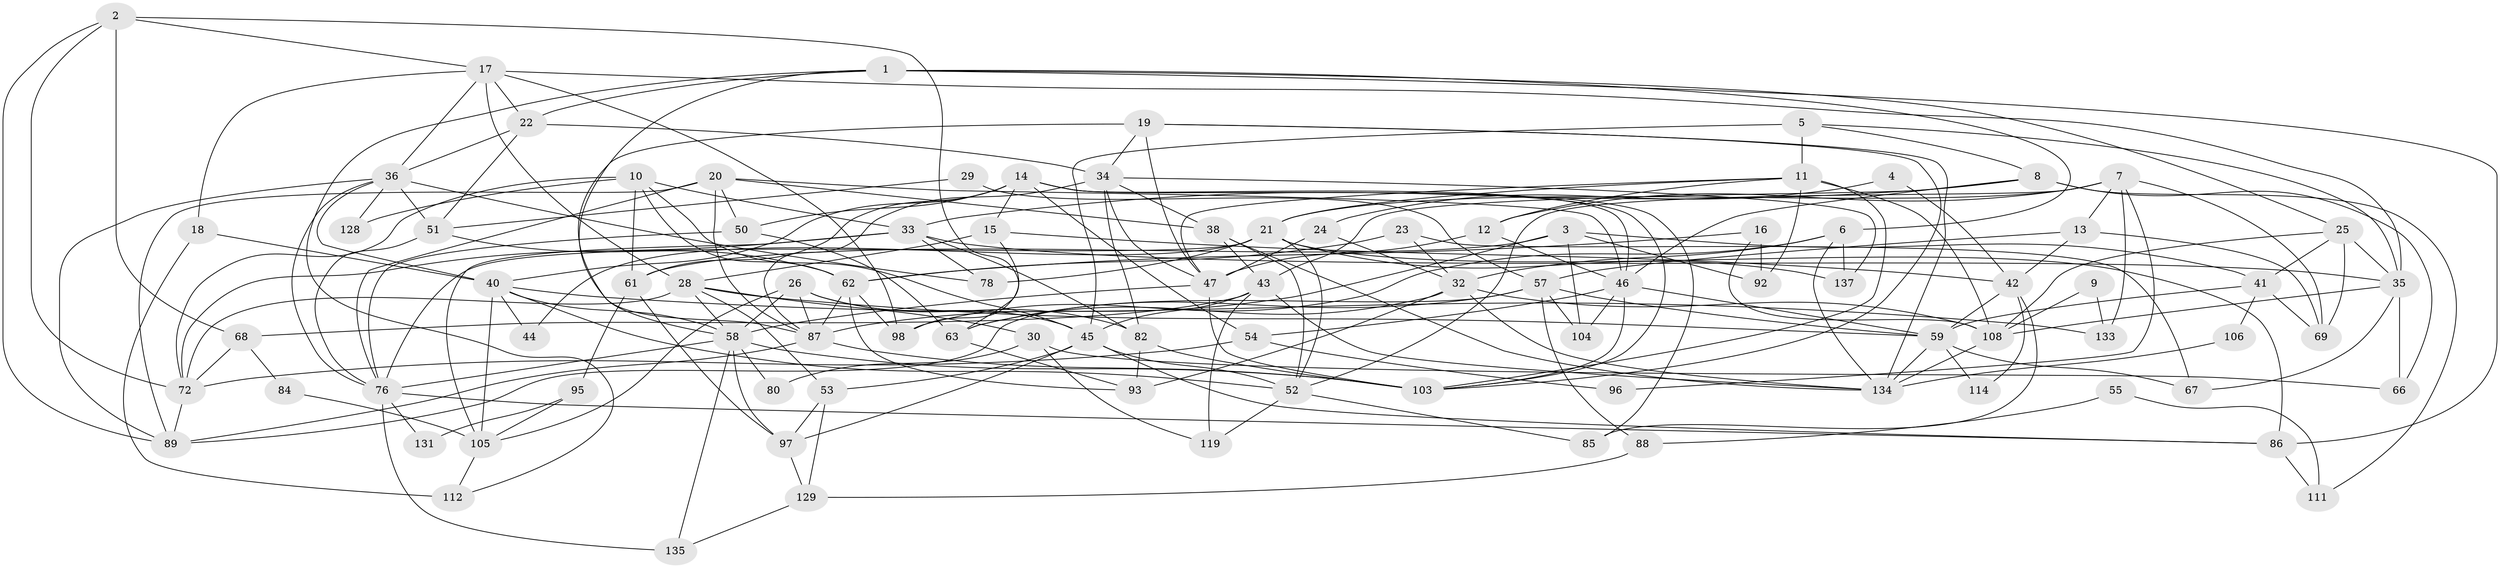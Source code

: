 // Generated by graph-tools (version 1.1) at 2025/24/03/03/25 07:24:04]
// undirected, 92 vertices, 225 edges
graph export_dot {
graph [start="1"]
  node [color=gray90,style=filled];
  1 [super="+71"];
  2;
  3;
  4;
  5 [super="+27"];
  6 [super="+31"];
  7 [super="+75"];
  8 [super="+48"];
  9;
  10 [super="+39"];
  11 [super="+100"];
  12;
  13;
  14 [super="+83"];
  15;
  16;
  17 [super="+73"];
  18;
  19 [super="+123"];
  20 [super="+70"];
  21 [super="+101"];
  22 [super="+132"];
  23 [super="+102"];
  24;
  25;
  26;
  28 [super="+56"];
  29;
  30;
  32 [super="+60"];
  33 [super="+37"];
  34 [super="+126"];
  35 [super="+121"];
  36 [super="+49"];
  38 [super="+74"];
  40 [super="+94"];
  41 [super="+116"];
  42 [super="+118"];
  43 [super="+113"];
  44;
  45 [super="+77"];
  46 [super="+136"];
  47 [super="+127"];
  50;
  51;
  52 [super="+90"];
  53 [super="+110"];
  54;
  55;
  57 [super="+65"];
  58 [super="+64"];
  59 [super="+130"];
  61 [super="+120"];
  62 [super="+124"];
  63;
  66;
  67;
  68;
  69 [super="+91"];
  72 [super="+79"];
  76 [super="+99"];
  78 [super="+81"];
  80;
  82 [super="+109"];
  84;
  85;
  86;
  87 [super="+125"];
  88;
  89 [super="+122"];
  92;
  93;
  95;
  96;
  97;
  98;
  103 [super="+107"];
  104;
  105;
  106;
  108 [super="+115"];
  111;
  112 [super="+117"];
  114;
  119;
  128;
  129;
  131;
  133;
  134;
  135;
  137;
  1 -- 86 [weight=2];
  1 -- 6;
  1 -- 112;
  1 -- 22;
  1 -- 87;
  1 -- 25;
  2 -- 63;
  2 -- 68;
  2 -- 72;
  2 -- 89;
  2 -- 17;
  3 -- 87;
  3 -- 104;
  3 -- 92;
  3 -- 41;
  3 -- 61;
  4 -- 24;
  4 -- 42;
  5 -- 45;
  5 -- 11 [weight=2];
  5 -- 8;
  5 -- 35;
  6 -- 134;
  6 -- 137;
  6 -- 98;
  6 -- 32;
  7 -- 12;
  7 -- 13;
  7 -- 52;
  7 -- 21;
  7 -- 96;
  7 -- 69;
  7 -- 133;
  8 -- 33;
  8 -- 66;
  8 -- 43;
  8 -- 46;
  8 -- 111;
  9 -- 133;
  9 -- 108;
  10 -- 72;
  10 -- 128;
  10 -- 33;
  10 -- 61;
  10 -- 45;
  10 -- 62;
  11 -- 21;
  11 -- 103;
  11 -- 12;
  11 -- 47;
  11 -- 92;
  11 -- 108;
  12 -- 47;
  12 -- 46;
  13 -- 42;
  13 -- 69;
  13 -- 57;
  14 -- 15;
  14 -- 50;
  14 -- 85;
  14 -- 54;
  14 -- 40;
  14 -- 61;
  14 -- 46;
  14 -- 103;
  15 -- 28;
  15 -- 98;
  15 -- 42;
  16 -- 108;
  16 -- 92;
  16 -- 62;
  17 -- 18;
  17 -- 28;
  17 -- 98;
  17 -- 36;
  17 -- 22;
  17 -- 35;
  18 -- 112 [weight=2];
  18 -- 40;
  19 -- 134;
  19 -- 34;
  19 -- 58;
  19 -- 47;
  19 -- 103;
  20 -- 76;
  20 -- 89;
  20 -- 87;
  20 -- 38;
  20 -- 50;
  20 -- 46;
  21 -- 44;
  21 -- 78;
  21 -- 86;
  21 -- 137;
  21 -- 52;
  21 -- 76;
  22 -- 34;
  22 -- 51;
  22 -- 36;
  23 -- 67;
  23 -- 32;
  23 -- 62;
  24 -- 47;
  24 -- 32 [weight=2];
  25 -- 35;
  25 -- 41;
  25 -- 69;
  25 -- 108;
  26 -- 58;
  26 -- 87;
  26 -- 105;
  26 -- 82;
  26 -- 45;
  28 -- 58;
  28 -- 53;
  28 -- 72;
  28 -- 59;
  28 -- 30;
  29 -- 51;
  29 -- 57;
  30 -- 66;
  30 -- 80;
  30 -- 119;
  32 -- 93;
  32 -- 63;
  32 -- 108;
  32 -- 134;
  33 -- 82;
  33 -- 105;
  33 -- 72;
  33 -- 78;
  33 -- 35;
  34 -- 82;
  34 -- 137;
  34 -- 38;
  34 -- 47;
  34 -- 87;
  35 -- 66;
  35 -- 108;
  35 -- 67;
  36 -- 76;
  36 -- 128;
  36 -- 51;
  36 -- 40;
  36 -- 89;
  36 -- 78;
  38 -- 134;
  38 -- 52;
  38 -- 43;
  40 -- 105;
  40 -- 133;
  40 -- 52;
  40 -- 58;
  40 -- 44;
  41 -- 59;
  41 -- 69;
  41 -- 106;
  42 -- 85;
  42 -- 59;
  42 -- 114;
  43 -- 134;
  43 -- 68;
  43 -- 119;
  43 -- 45;
  45 -- 53;
  45 -- 86;
  45 -- 97;
  45 -- 52;
  46 -- 59;
  46 -- 104;
  46 -- 54;
  46 -- 103;
  47 -- 58;
  47 -- 103;
  50 -- 63;
  50 -- 76;
  51 -- 76;
  51 -- 62;
  52 -- 119;
  52 -- 85;
  53 -- 97;
  53 -- 129;
  54 -- 72;
  54 -- 96;
  55 -- 111;
  55 -- 88;
  57 -- 63;
  57 -- 88;
  57 -- 59;
  57 -- 89;
  57 -- 104;
  58 -- 97;
  58 -- 80;
  58 -- 135;
  58 -- 76;
  58 -- 103;
  59 -- 67;
  59 -- 114;
  59 -- 134;
  61 -- 97;
  61 -- 95;
  62 -- 93;
  62 -- 98;
  62 -- 87;
  63 -- 93;
  68 -- 72;
  68 -- 84;
  72 -- 89;
  76 -- 135;
  76 -- 131;
  76 -- 86;
  82 -- 93;
  82 -- 103;
  84 -- 105;
  86 -- 111;
  87 -- 103;
  87 -- 89;
  88 -- 129;
  95 -- 105;
  95 -- 131;
  97 -- 129;
  105 -- 112;
  106 -- 134;
  108 -- 134;
  129 -- 135;
}
